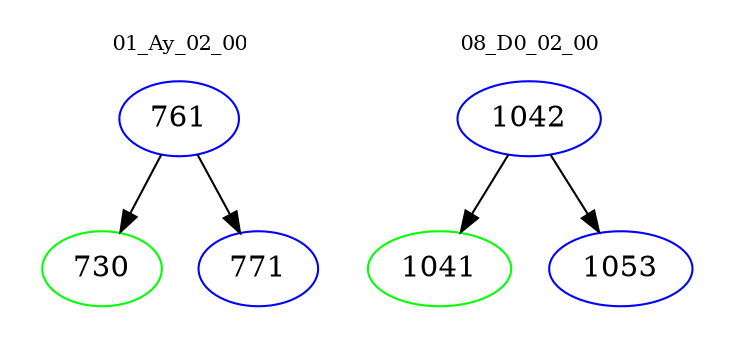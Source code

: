 digraph{
subgraph cluster_0 {
color = white
label = "01_Ay_02_00";
fontsize=10;
T0_761 [label="761", color="blue"]
T0_761 -> T0_730 [color="black"]
T0_730 [label="730", color="green"]
T0_761 -> T0_771 [color="black"]
T0_771 [label="771", color="blue"]
}
subgraph cluster_1 {
color = white
label = "08_D0_02_00";
fontsize=10;
T1_1042 [label="1042", color="blue"]
T1_1042 -> T1_1041 [color="black"]
T1_1041 [label="1041", color="green"]
T1_1042 -> T1_1053 [color="black"]
T1_1053 [label="1053", color="blue"]
}
}
